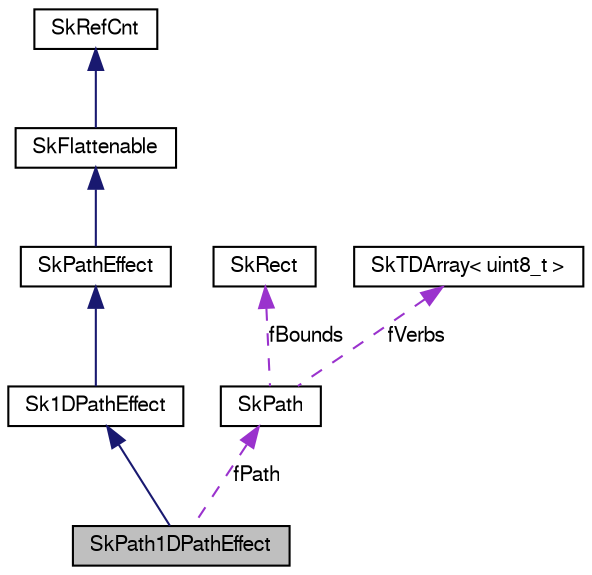 digraph G
{
  edge [fontname="FreeSans",fontsize="10",labelfontname="FreeSans",labelfontsize="10"];
  node [fontname="FreeSans",fontsize="10",shape=record];
  Node1 [label="SkPath1DPathEffect",height=0.2,width=0.4,color="black", fillcolor="grey75", style="filled" fontcolor="black"];
  Node2 -> Node1 [dir=back,color="midnightblue",fontsize="10",style="solid",fontname="FreeSans"];
  Node2 [label="Sk1DPathEffect",height=0.2,width=0.4,color="black", fillcolor="white", style="filled",URL="$class_sk1_d_path_effect.html"];
  Node3 -> Node2 [dir=back,color="midnightblue",fontsize="10",style="solid",fontname="FreeSans"];
  Node3 [label="SkPathEffect",height=0.2,width=0.4,color="black", fillcolor="white", style="filled",URL="$class_sk_path_effect.html"];
  Node4 -> Node3 [dir=back,color="midnightblue",fontsize="10",style="solid",fontname="FreeSans"];
  Node4 [label="SkFlattenable",height=0.2,width=0.4,color="black", fillcolor="white", style="filled",URL="$class_sk_flattenable.html"];
  Node5 -> Node4 [dir=back,color="midnightblue",fontsize="10",style="solid",fontname="FreeSans"];
  Node5 [label="SkRefCnt",height=0.2,width=0.4,color="black", fillcolor="white", style="filled",URL="$class_sk_ref_cnt.html"];
  Node6 -> Node1 [dir=back,color="darkorchid3",fontsize="10",style="dashed",label="fPath",fontname="FreeSans"];
  Node6 [label="SkPath",height=0.2,width=0.4,color="black", fillcolor="white", style="filled",URL="$class_sk_path.html"];
  Node7 -> Node6 [dir=back,color="darkorchid3",fontsize="10",style="dashed",label="fBounds",fontname="FreeSans"];
  Node7 [label="SkRect",height=0.2,width=0.4,color="black", fillcolor="white", style="filled",URL="$struct_sk_rect.html"];
  Node8 -> Node6 [dir=back,color="darkorchid3",fontsize="10",style="dashed",label="fVerbs",fontname="FreeSans"];
  Node8 [label="SkTDArray\< uint8_t \>",height=0.2,width=0.4,color="black", fillcolor="white", style="filled",URL="$class_sk_t_d_array.html"];
}
